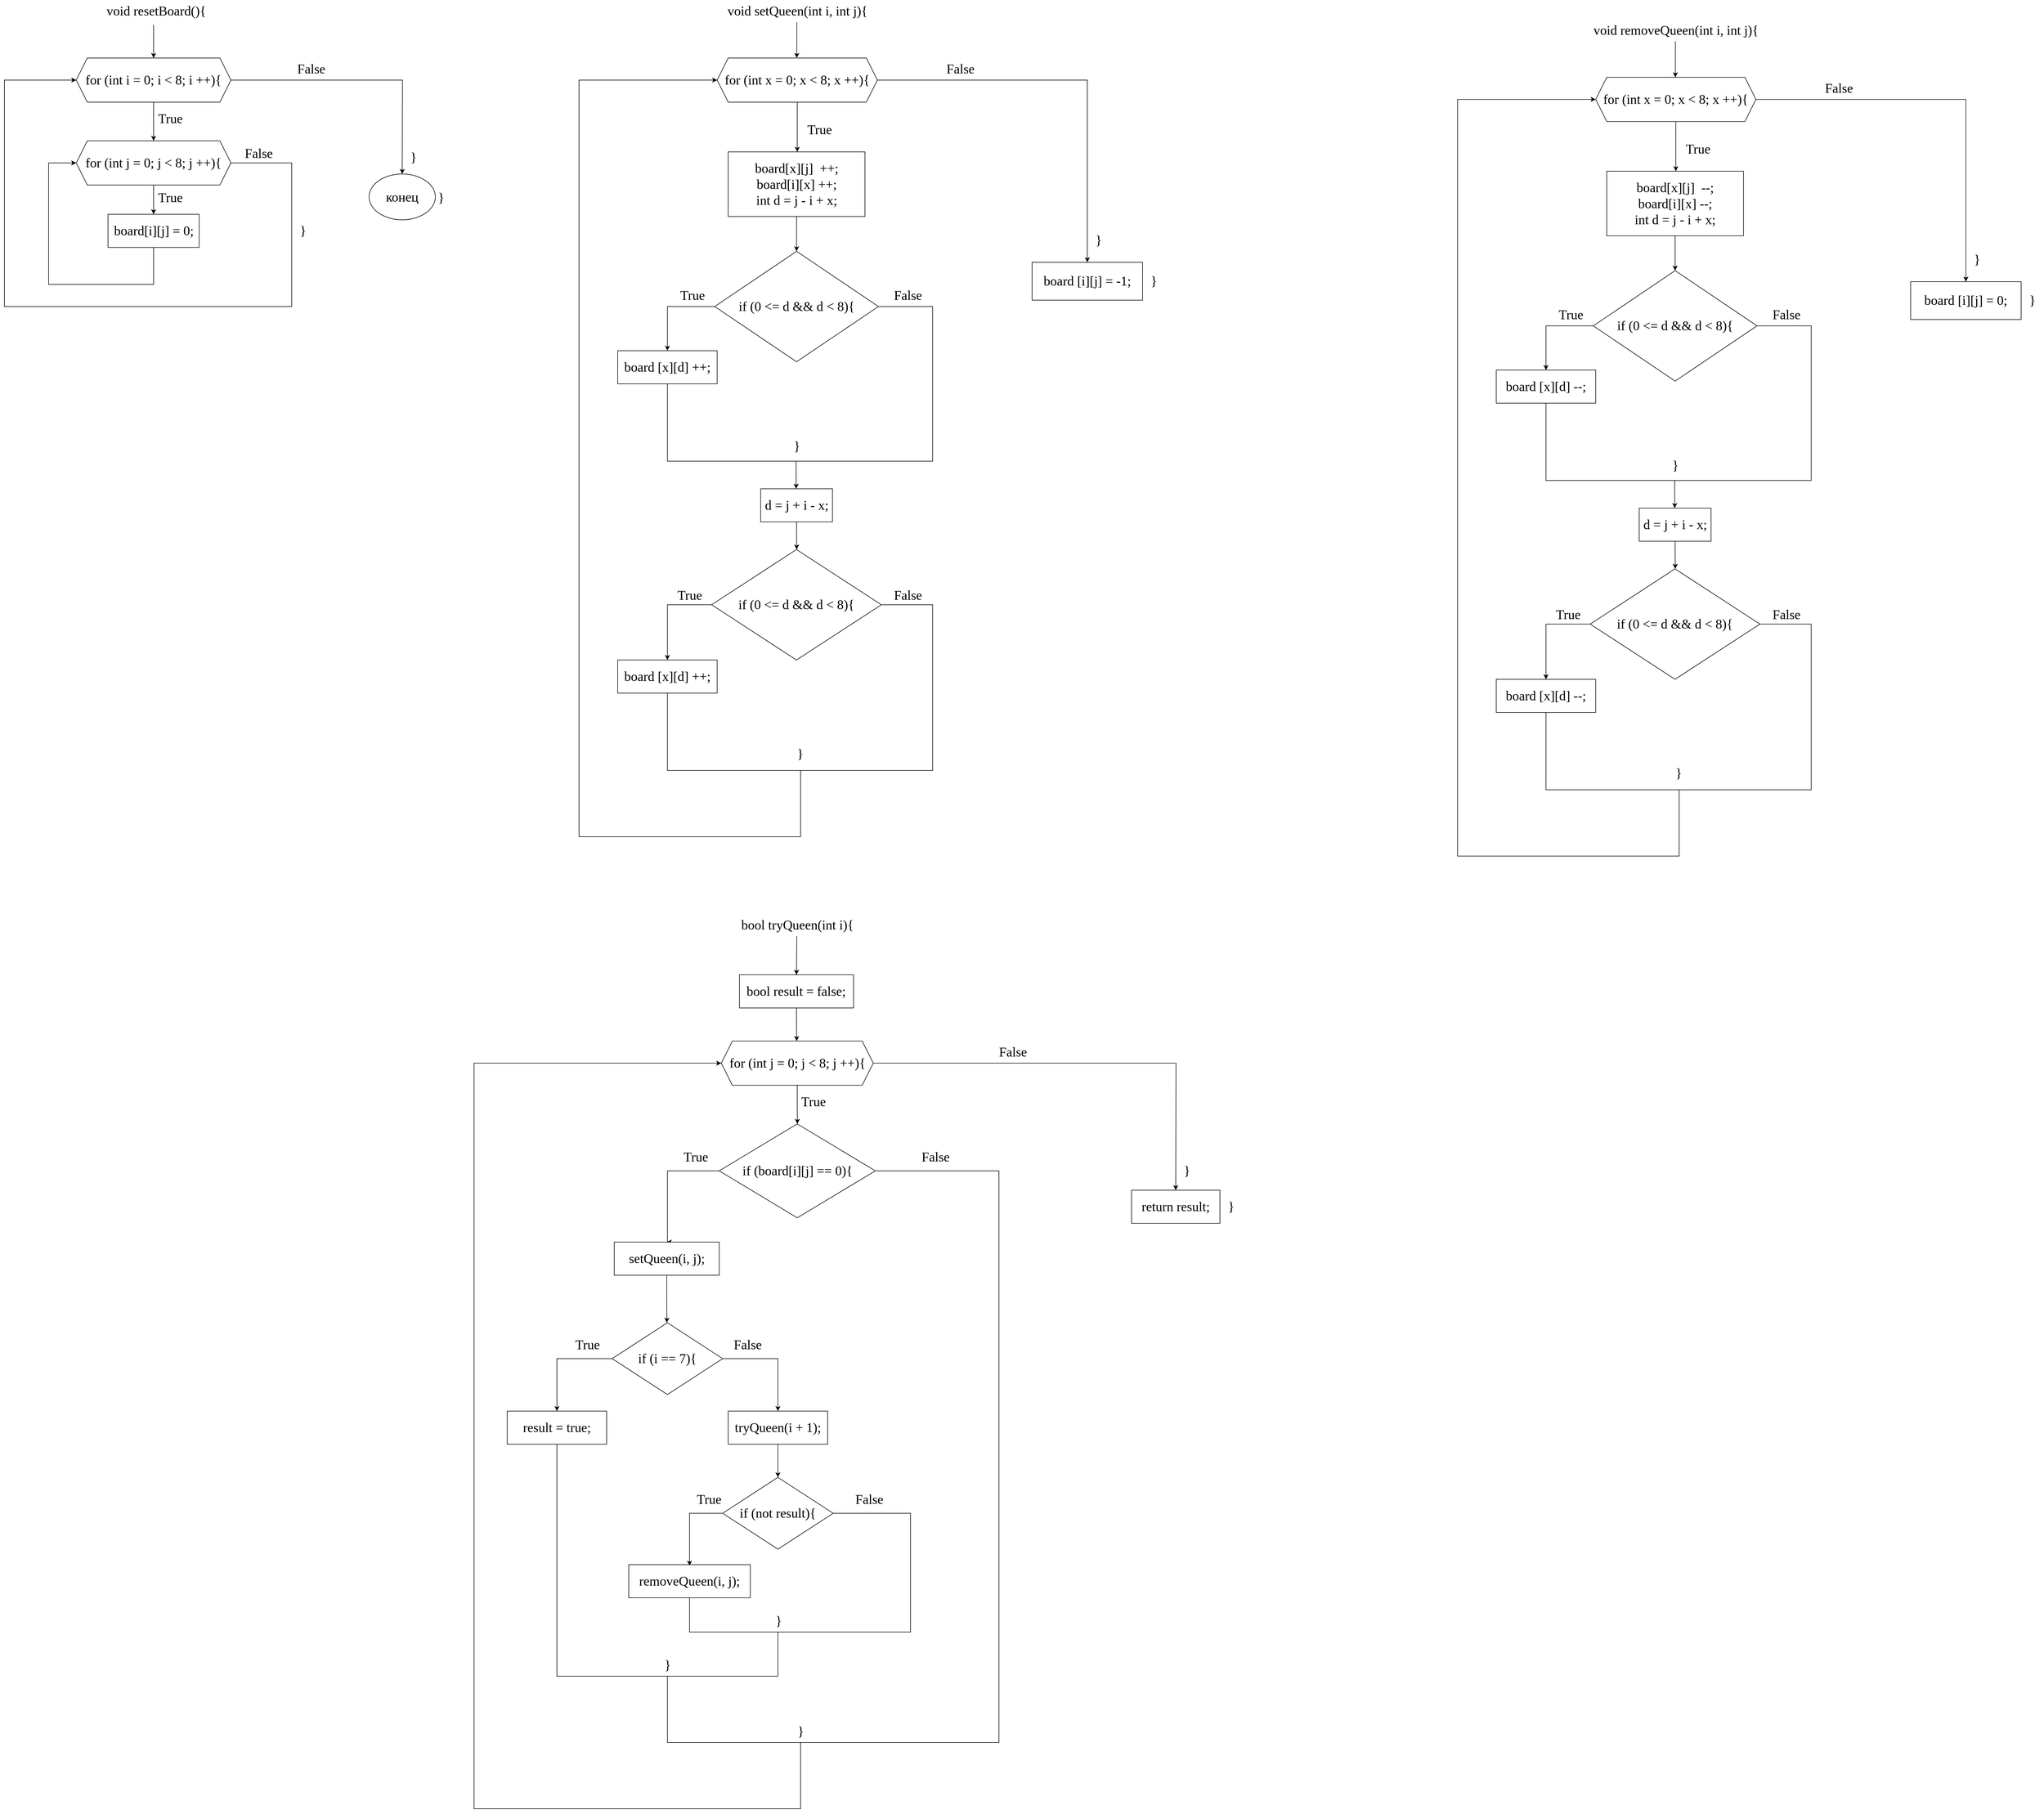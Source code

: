<mxfile version="22.1.2" type="device">
  <diagram name="Страница — 1" id="FWGb7FB_M1ZhrTtqjoIN">
    <mxGraphModel dx="4280" dy="3216" grid="1" gridSize="10" guides="1" tooltips="1" connect="1" arrows="1" fold="1" page="1" pageScale="1" pageWidth="827" pageHeight="1169" math="0" shadow="0">
      <root>
        <mxCell id="0" />
        <mxCell id="1" parent="0" />
        <mxCell id="GF1Wdmy1YUisDk9Af-3S-17" value="void resetBoard(){" style="text;html=1;strokeColor=none;fillColor=none;align=center;verticalAlign=middle;whiteSpace=wrap;rounded=0;fontSize=24;fontFamily=Times New Roman;fontColor=default;" vertex="1" parent="1">
          <mxGeometry x="20" y="-550" width="190" height="30" as="geometry" />
        </mxCell>
        <mxCell id="GF1Wdmy1YUisDk9Af-3S-18" value="" style="endArrow=classic;html=1;rounded=0;fontFamily=Times New Roman;fontSize=24;fontColor=default;" edge="1" parent="1">
          <mxGeometry width="50" height="50" relative="1" as="geometry">
            <mxPoint x="110" y="-510" as="sourcePoint" />
            <mxPoint x="110" y="-450" as="targetPoint" />
          </mxGeometry>
        </mxCell>
        <mxCell id="GF1Wdmy1YUisDk9Af-3S-20" style="edgeStyle=orthogonalEdgeStyle;rounded=0;orthogonalLoop=1;jettySize=auto;html=1;exitX=0.5;exitY=1;exitDx=0;exitDy=0;fontFamily=Times New Roman;fontSize=24;fontColor=default;" edge="1" parent="1" source="GF1Wdmy1YUisDk9Af-3S-19">
          <mxGeometry relative="1" as="geometry">
            <mxPoint x="110" y="-300" as="targetPoint" />
          </mxGeometry>
        </mxCell>
        <mxCell id="GF1Wdmy1YUisDk9Af-3S-30" style="edgeStyle=orthogonalEdgeStyle;rounded=0;orthogonalLoop=1;jettySize=auto;html=1;exitX=1;exitY=0.5;exitDx=0;exitDy=0;fontFamily=Times New Roman;fontSize=24;fontColor=default;" edge="1" parent="1" source="GF1Wdmy1YUisDk9Af-3S-19">
          <mxGeometry relative="1" as="geometry">
            <mxPoint x="560" y="-240.0" as="targetPoint" />
          </mxGeometry>
        </mxCell>
        <mxCell id="GF1Wdmy1YUisDk9Af-3S-19" value="for (int i = 0; i &amp;lt; 8; i ++){" style="shape=hexagon;perimeter=hexagonPerimeter2;whiteSpace=wrap;html=1;fixedSize=1;strokeColor=default;align=center;verticalAlign=middle;fontFamily=Times New Roman;fontSize=24;fontColor=default;fillColor=default;" vertex="1" parent="1">
          <mxGeometry x="-30" y="-450" width="280" height="80" as="geometry" />
        </mxCell>
        <mxCell id="GF1Wdmy1YUisDk9Af-3S-23" style="edgeStyle=orthogonalEdgeStyle;rounded=0;orthogonalLoop=1;jettySize=auto;html=1;exitX=0.5;exitY=1;exitDx=0;exitDy=0;fontFamily=Times New Roman;fontSize=24;fontColor=default;" edge="1" parent="1" source="GF1Wdmy1YUisDk9Af-3S-22" target="GF1Wdmy1YUisDk9Af-3S-24">
          <mxGeometry relative="1" as="geometry">
            <mxPoint x="110" y="-150" as="targetPoint" />
          </mxGeometry>
        </mxCell>
        <mxCell id="GF1Wdmy1YUisDk9Af-3S-27" style="edgeStyle=orthogonalEdgeStyle;rounded=0;orthogonalLoop=1;jettySize=auto;html=1;exitX=1;exitY=0.5;exitDx=0;exitDy=0;entryX=0;entryY=0.5;entryDx=0;entryDy=0;fontFamily=Times New Roman;fontSize=24;fontColor=default;" edge="1" parent="1" source="GF1Wdmy1YUisDk9Af-3S-22" target="GF1Wdmy1YUisDk9Af-3S-19">
          <mxGeometry relative="1" as="geometry">
            <Array as="points">
              <mxPoint x="360" y="-260" />
              <mxPoint x="360" />
              <mxPoint x="-160" />
              <mxPoint x="-160" y="-410" />
            </Array>
          </mxGeometry>
        </mxCell>
        <mxCell id="GF1Wdmy1YUisDk9Af-3S-22" value="for (int j = 0; j &amp;lt; 8; j ++){" style="shape=hexagon;perimeter=hexagonPerimeter2;whiteSpace=wrap;html=1;fixedSize=1;strokeColor=default;align=center;verticalAlign=middle;fontFamily=Times New Roman;fontSize=24;fontColor=default;fillColor=default;" vertex="1" parent="1">
          <mxGeometry x="-30" y="-300" width="280" height="80" as="geometry" />
        </mxCell>
        <mxCell id="GF1Wdmy1YUisDk9Af-3S-25" style="edgeStyle=orthogonalEdgeStyle;rounded=0;orthogonalLoop=1;jettySize=auto;html=1;exitX=0.5;exitY=1;exitDx=0;exitDy=0;entryX=0;entryY=0.5;entryDx=0;entryDy=0;fontFamily=Times New Roman;fontSize=24;fontColor=default;" edge="1" parent="1" source="GF1Wdmy1YUisDk9Af-3S-24" target="GF1Wdmy1YUisDk9Af-3S-22">
          <mxGeometry relative="1" as="geometry">
            <Array as="points">
              <mxPoint x="110" y="-40" />
              <mxPoint x="-80" y="-40" />
              <mxPoint x="-80" y="-260" />
            </Array>
          </mxGeometry>
        </mxCell>
        <mxCell id="GF1Wdmy1YUisDk9Af-3S-24" value="board[i][j] = 0;" style="rounded=0;whiteSpace=wrap;html=1;strokeColor=default;align=center;verticalAlign=middle;fontFamily=Times New Roman;fontSize=24;fontColor=default;fillColor=default;" vertex="1" parent="1">
          <mxGeometry x="27.5" y="-167" width="165" height="60" as="geometry" />
        </mxCell>
        <mxCell id="GF1Wdmy1YUisDk9Af-3S-26" value="True" style="text;html=1;align=center;verticalAlign=middle;resizable=0;points=[];autosize=1;strokeColor=none;fillColor=none;fontSize=24;fontFamily=Times New Roman;fontColor=default;" vertex="1" parent="1">
          <mxGeometry x="105" y="-217" width="70" height="40" as="geometry" />
        </mxCell>
        <mxCell id="GF1Wdmy1YUisDk9Af-3S-28" value="True" style="text;html=1;align=center;verticalAlign=middle;resizable=0;points=[];autosize=1;strokeColor=none;fillColor=none;fontSize=24;fontFamily=Times New Roman;fontColor=default;" vertex="1" parent="1">
          <mxGeometry x="105" y="-360" width="70" height="40" as="geometry" />
        </mxCell>
        <mxCell id="GF1Wdmy1YUisDk9Af-3S-29" value="False" style="text;html=1;align=center;verticalAlign=middle;resizable=0;points=[];autosize=1;strokeColor=none;fillColor=none;fontSize=24;fontFamily=Times New Roman;fontColor=default;" vertex="1" parent="1">
          <mxGeometry x="265" y="-297" width="70" height="40" as="geometry" />
        </mxCell>
        <mxCell id="GF1Wdmy1YUisDk9Af-3S-31" value="False" style="text;html=1;align=center;verticalAlign=middle;resizable=0;points=[];autosize=1;strokeColor=none;fillColor=none;fontSize=24;fontFamily=Times New Roman;fontColor=default;" vertex="1" parent="1">
          <mxGeometry x="360" y="-450" width="70" height="40" as="geometry" />
        </mxCell>
        <mxCell id="GF1Wdmy1YUisDk9Af-3S-32" value="конец" style="ellipse;whiteSpace=wrap;html=1;strokeColor=default;align=center;verticalAlign=middle;fontFamily=Times New Roman;fontSize=24;fontColor=default;fillColor=default;" vertex="1" parent="1">
          <mxGeometry x="500" y="-240" width="120" height="83" as="geometry" />
        </mxCell>
        <mxCell id="GF1Wdmy1YUisDk9Af-3S-33" value="}" style="text;html=1;align=center;verticalAlign=middle;resizable=0;points=[];autosize=1;strokeColor=none;fillColor=none;fontSize=24;fontFamily=Times New Roman;fontColor=default;" vertex="1" parent="1">
          <mxGeometry x="610" y="-217" width="40" height="40" as="geometry" />
        </mxCell>
        <mxCell id="GF1Wdmy1YUisDk9Af-3S-34" value="void setQueen(int i, int j){" style="text;html=1;align=center;verticalAlign=middle;resizable=0;points=[];autosize=1;strokeColor=none;fillColor=none;fontSize=24;fontFamily=Times New Roman;fontColor=default;" vertex="1" parent="1">
          <mxGeometry x="1135" y="-555" width="280" height="40" as="geometry" />
        </mxCell>
        <mxCell id="GF1Wdmy1YUisDk9Af-3S-35" value="" style="endArrow=classic;html=1;rounded=0;fontFamily=Times New Roman;fontSize=24;fontColor=default;" edge="1" parent="1">
          <mxGeometry width="50" height="50" relative="1" as="geometry">
            <mxPoint x="1274.17" y="-515" as="sourcePoint" />
            <mxPoint x="1274.17" y="-450" as="targetPoint" />
          </mxGeometry>
        </mxCell>
        <mxCell id="GF1Wdmy1YUisDk9Af-3S-39" style="edgeStyle=orthogonalEdgeStyle;rounded=0;orthogonalLoop=1;jettySize=auto;html=1;exitX=0.5;exitY=1;exitDx=0;exitDy=0;fontFamily=Times New Roman;fontSize=24;fontColor=default;" edge="1" parent="1" source="GF1Wdmy1YUisDk9Af-3S-38">
          <mxGeometry relative="1" as="geometry">
            <mxPoint x="1275" y="-280" as="targetPoint" />
          </mxGeometry>
        </mxCell>
        <mxCell id="GF1Wdmy1YUisDk9Af-3S-61" style="edgeStyle=orthogonalEdgeStyle;rounded=0;orthogonalLoop=1;jettySize=auto;html=1;exitX=0;exitY=0.5;exitDx=0;exitDy=0;fontFamily=Times New Roman;fontSize=24;fontColor=default;startArrow=classic;startFill=1;endArrow=none;endFill=0;" edge="1" parent="1" source="GF1Wdmy1YUisDk9Af-3S-38">
          <mxGeometry relative="1" as="geometry">
            <mxPoint x="1280" y="840" as="targetPoint" />
            <Array as="points">
              <mxPoint x="880" y="-410" />
              <mxPoint x="880" y="960" />
              <mxPoint x="1281" y="960" />
            </Array>
          </mxGeometry>
        </mxCell>
        <mxCell id="GF1Wdmy1YUisDk9Af-3S-62" style="edgeStyle=orthogonalEdgeStyle;rounded=0;orthogonalLoop=1;jettySize=auto;html=1;exitX=1;exitY=0.5;exitDx=0;exitDy=0;fontFamily=Times New Roman;fontSize=24;fontColor=default;" edge="1" parent="1" source="GF1Wdmy1YUisDk9Af-3S-38">
          <mxGeometry relative="1" as="geometry">
            <mxPoint x="1800" y="-80" as="targetPoint" />
            <Array as="points">
              <mxPoint x="1800" y="-410" />
              <mxPoint x="1800" y="-100" />
            </Array>
          </mxGeometry>
        </mxCell>
        <mxCell id="GF1Wdmy1YUisDk9Af-3S-38" value="for (int x = 0; x &amp;lt; 8; x ++){" style="shape=hexagon;perimeter=hexagonPerimeter2;whiteSpace=wrap;html=1;fixedSize=1;strokeColor=default;align=center;verticalAlign=middle;fontFamily=Times New Roman;fontSize=24;fontColor=default;fillColor=default;" vertex="1" parent="1">
          <mxGeometry x="1130" y="-450" width="290" height="80" as="geometry" />
        </mxCell>
        <mxCell id="GF1Wdmy1YUisDk9Af-3S-40" value="True" style="text;html=1;align=center;verticalAlign=middle;resizable=0;points=[];autosize=1;strokeColor=none;fillColor=none;fontSize=24;fontFamily=Times New Roman;fontColor=default;" vertex="1" parent="1">
          <mxGeometry x="1280" y="-340" width="70" height="40" as="geometry" />
        </mxCell>
        <mxCell id="GF1Wdmy1YUisDk9Af-3S-43" style="edgeStyle=orthogonalEdgeStyle;rounded=0;orthogonalLoop=1;jettySize=auto;html=1;exitX=0.5;exitY=1;exitDx=0;exitDy=0;fontFamily=Times New Roman;fontSize=24;fontColor=default;entryX=0.5;entryY=0;entryDx=0;entryDy=0;" edge="1" parent="1" source="GF1Wdmy1YUisDk9Af-3S-41" target="GF1Wdmy1YUisDk9Af-3S-44">
          <mxGeometry relative="1" as="geometry">
            <mxPoint x="1273" y="-100" as="targetPoint" />
          </mxGeometry>
        </mxCell>
        <mxCell id="GF1Wdmy1YUisDk9Af-3S-41" value="board[x][j]&amp;nbsp; ++;&lt;br&gt;board[i][x] ++;&lt;br&gt;int d = j - i + x;" style="rounded=0;whiteSpace=wrap;html=1;strokeColor=default;align=center;verticalAlign=middle;fontFamily=Times New Roman;fontSize=24;fontColor=default;fillColor=default;" vertex="1" parent="1">
          <mxGeometry x="1150" y="-280" width="247.5" height="117" as="geometry" />
        </mxCell>
        <mxCell id="GF1Wdmy1YUisDk9Af-3S-45" style="edgeStyle=orthogonalEdgeStyle;rounded=0;orthogonalLoop=1;jettySize=auto;html=1;exitX=0;exitY=0.5;exitDx=0;exitDy=0;fontFamily=Times New Roman;fontSize=24;fontColor=default;" edge="1" parent="1" source="GF1Wdmy1YUisDk9Af-3S-44">
          <mxGeometry relative="1" as="geometry">
            <mxPoint x="1040" y="80" as="targetPoint" />
            <Array as="points">
              <mxPoint x="1040" />
            </Array>
          </mxGeometry>
        </mxCell>
        <mxCell id="GF1Wdmy1YUisDk9Af-3S-47" style="edgeStyle=orthogonalEdgeStyle;rounded=0;orthogonalLoop=1;jettySize=auto;html=1;exitX=1;exitY=0.5;exitDx=0;exitDy=0;fontFamily=Times New Roman;fontSize=24;fontColor=default;entryX=0.5;entryY=1;entryDx=0;entryDy=0;endArrow=none;endFill=0;" edge="1" parent="1" source="GF1Wdmy1YUisDk9Af-3S-44" target="GF1Wdmy1YUisDk9Af-3S-49">
          <mxGeometry relative="1" as="geometry">
            <mxPoint x="1520" y="80" as="targetPoint" />
            <Array as="points">
              <mxPoint x="1520" />
              <mxPoint x="1520" y="280" />
              <mxPoint x="1040" y="280" />
            </Array>
          </mxGeometry>
        </mxCell>
        <mxCell id="GF1Wdmy1YUisDk9Af-3S-44" value="if (0 &amp;lt;= d &amp;amp;&amp;amp; d &amp;lt; 8){" style="rhombus;whiteSpace=wrap;html=1;strokeColor=default;align=center;verticalAlign=middle;fontFamily=Times New Roman;fontSize=24;fontColor=default;fillColor=default;" vertex="1" parent="1">
          <mxGeometry x="1125.63" y="-100" width="296.25" height="200" as="geometry" />
        </mxCell>
        <mxCell id="GF1Wdmy1YUisDk9Af-3S-46" value="True" style="text;html=1;align=center;verticalAlign=middle;resizable=0;points=[];autosize=1;strokeColor=none;fillColor=none;fontSize=24;fontFamily=Times New Roman;fontColor=default;" vertex="1" parent="1">
          <mxGeometry x="1050" y="-40" width="70" height="40" as="geometry" />
        </mxCell>
        <mxCell id="GF1Wdmy1YUisDk9Af-3S-48" value="False" style="text;html=1;align=center;verticalAlign=middle;resizable=0;points=[];autosize=1;strokeColor=none;fillColor=none;fontSize=24;fontFamily=Times New Roman;fontColor=default;" vertex="1" parent="1">
          <mxGeometry x="1440" y="-40" width="70" height="40" as="geometry" />
        </mxCell>
        <mxCell id="GF1Wdmy1YUisDk9Af-3S-49" value="board [x][d] ++;" style="whiteSpace=wrap;html=1;strokeColor=default;align=center;verticalAlign=middle;fontFamily=Times New Roman;fontSize=24;fontColor=default;fillColor=default;" vertex="1" parent="1">
          <mxGeometry x="950" y="80" width="180" height="60" as="geometry" />
        </mxCell>
        <mxCell id="GF1Wdmy1YUisDk9Af-3S-51" value="" style="endArrow=classic;html=1;rounded=0;fontFamily=Times New Roman;fontSize=24;fontColor=default;" edge="1" parent="1">
          <mxGeometry width="50" height="50" relative="1" as="geometry">
            <mxPoint x="1272.92" y="280" as="sourcePoint" />
            <mxPoint x="1273" y="330" as="targetPoint" />
          </mxGeometry>
        </mxCell>
        <mxCell id="GF1Wdmy1YUisDk9Af-3S-54" style="edgeStyle=orthogonalEdgeStyle;rounded=0;orthogonalLoop=1;jettySize=auto;html=1;exitX=0.5;exitY=1;exitDx=0;exitDy=0;fontFamily=Times New Roman;fontSize=24;fontColor=default;" edge="1" parent="1" source="GF1Wdmy1YUisDk9Af-3S-53">
          <mxGeometry relative="1" as="geometry">
            <mxPoint x="1274" y="440" as="targetPoint" />
          </mxGeometry>
        </mxCell>
        <mxCell id="GF1Wdmy1YUisDk9Af-3S-53" value="d = j + i - x;" style="whiteSpace=wrap;html=1;strokeColor=default;align=center;verticalAlign=middle;fontFamily=Times New Roman;fontSize=24;fontColor=default;fillColor=default;" vertex="1" parent="1">
          <mxGeometry x="1208.75" y="330" width="130" height="60" as="geometry" />
        </mxCell>
        <mxCell id="GF1Wdmy1YUisDk9Af-3S-56" style="edgeStyle=orthogonalEdgeStyle;rounded=0;orthogonalLoop=1;jettySize=auto;html=1;exitX=0;exitY=0.5;exitDx=0;exitDy=0;fontFamily=Times New Roman;fontSize=24;fontColor=default;" edge="1" parent="1" source="GF1Wdmy1YUisDk9Af-3S-55">
          <mxGeometry relative="1" as="geometry">
            <mxPoint x="1040" y="640" as="targetPoint" />
            <Array as="points">
              <mxPoint x="1040" y="540" />
            </Array>
          </mxGeometry>
        </mxCell>
        <mxCell id="GF1Wdmy1YUisDk9Af-3S-58" style="edgeStyle=orthogonalEdgeStyle;rounded=0;orthogonalLoop=1;jettySize=auto;html=1;exitX=1;exitY=0.5;exitDx=0;exitDy=0;fontFamily=Times New Roman;fontSize=24;fontColor=default;entryX=0.5;entryY=1;entryDx=0;entryDy=0;endArrow=none;endFill=0;" edge="1" parent="1" source="GF1Wdmy1YUisDk9Af-3S-55" target="GF1Wdmy1YUisDk9Af-3S-60">
          <mxGeometry relative="1" as="geometry">
            <mxPoint x="1520" y="640" as="targetPoint" />
            <Array as="points">
              <mxPoint x="1520" y="540" />
              <mxPoint x="1520" y="840" />
              <mxPoint x="1040" y="840" />
            </Array>
          </mxGeometry>
        </mxCell>
        <mxCell id="GF1Wdmy1YUisDk9Af-3S-55" value="if (0 &amp;lt;= d &amp;amp;&amp;amp; d &amp;lt; 8){" style="rhombus;whiteSpace=wrap;html=1;strokeColor=default;align=center;verticalAlign=middle;fontFamily=Times New Roman;fontSize=24;fontColor=default;fillColor=default;" vertex="1" parent="1">
          <mxGeometry x="1120" y="440" width="307.18" height="200" as="geometry" />
        </mxCell>
        <mxCell id="GF1Wdmy1YUisDk9Af-3S-57" value="True" style="text;html=1;align=center;verticalAlign=middle;resizable=0;points=[];autosize=1;strokeColor=none;fillColor=none;fontSize=24;fontFamily=Times New Roman;fontColor=default;" vertex="1" parent="1">
          <mxGeometry x="1045" y="503" width="70" height="40" as="geometry" />
        </mxCell>
        <mxCell id="GF1Wdmy1YUisDk9Af-3S-59" value="False" style="text;html=1;align=center;verticalAlign=middle;resizable=0;points=[];autosize=1;strokeColor=none;fillColor=none;fontSize=24;fontFamily=Times New Roman;fontColor=default;" vertex="1" parent="1">
          <mxGeometry x="1440" y="503" width="70" height="40" as="geometry" />
        </mxCell>
        <mxCell id="GF1Wdmy1YUisDk9Af-3S-60" value="board [x][d] ++;" style="whiteSpace=wrap;html=1;strokeColor=default;align=center;verticalAlign=middle;fontFamily=Times New Roman;fontSize=24;fontColor=default;fillColor=default;" vertex="1" parent="1">
          <mxGeometry x="950" y="640" width="180" height="60" as="geometry" />
        </mxCell>
        <mxCell id="GF1Wdmy1YUisDk9Af-3S-63" value="False" style="text;html=1;align=center;verticalAlign=middle;resizable=0;points=[];autosize=1;strokeColor=none;fillColor=none;fontSize=24;fontFamily=Times New Roman;fontColor=default;" vertex="1" parent="1">
          <mxGeometry x="1535" y="-450" width="70" height="40" as="geometry" />
        </mxCell>
        <mxCell id="GF1Wdmy1YUisDk9Af-3S-64" value="board [i][j] = -1;" style="rounded=0;whiteSpace=wrap;html=1;strokeColor=default;align=center;verticalAlign=middle;fontFamily=Times New Roman;fontSize=24;fontColor=default;fillColor=default;" vertex="1" parent="1">
          <mxGeometry x="1700" y="-80" width="200" height="68.5" as="geometry" />
        </mxCell>
        <mxCell id="GF1Wdmy1YUisDk9Af-3S-65" value="}" style="text;html=1;align=center;verticalAlign=middle;resizable=0;points=[];autosize=1;strokeColor=none;fillColor=none;fontSize=24;fontFamily=Times New Roman;fontColor=default;" vertex="1" parent="1">
          <mxGeometry x="1900" y="-65.75" width="40" height="40" as="geometry" />
        </mxCell>
        <mxCell id="GF1Wdmy1YUisDk9Af-3S-66" value="}" style="text;html=1;align=center;verticalAlign=middle;resizable=0;points=[];autosize=1;strokeColor=none;fillColor=none;fontSize=24;fontFamily=Times New Roman;fontColor=default;" vertex="1" parent="1">
          <mxGeometry x="1800" y="-140" width="40" height="40" as="geometry" />
        </mxCell>
        <mxCell id="GF1Wdmy1YUisDk9Af-3S-67" value="}" style="text;html=1;align=center;verticalAlign=middle;resizable=0;points=[];autosize=1;strokeColor=none;fillColor=none;fontSize=24;fontFamily=Times New Roman;fontColor=default;" vertex="1" parent="1">
          <mxGeometry x="560" y="-290" width="40" height="40" as="geometry" />
        </mxCell>
        <mxCell id="GF1Wdmy1YUisDk9Af-3S-68" value="}" style="text;html=1;align=center;verticalAlign=middle;resizable=0;points=[];autosize=1;strokeColor=none;fillColor=none;fontSize=24;fontFamily=Times New Roman;fontColor=default;" vertex="1" parent="1">
          <mxGeometry x="360" y="-157" width="40" height="40" as="geometry" />
        </mxCell>
        <mxCell id="GF1Wdmy1YUisDk9Af-3S-69" value="}" style="text;html=1;align=center;verticalAlign=middle;resizable=0;points=[];autosize=1;strokeColor=none;fillColor=none;fontSize=24;fontFamily=Times New Roman;fontColor=default;" vertex="1" parent="1">
          <mxGeometry x="1253.59" y="233" width="40" height="40" as="geometry" />
        </mxCell>
        <mxCell id="GF1Wdmy1YUisDk9Af-3S-70" value="}" style="text;html=1;align=center;verticalAlign=middle;resizable=0;points=[];autosize=1;strokeColor=none;fillColor=none;fontSize=24;fontFamily=Times New Roman;fontColor=default;" vertex="1" parent="1">
          <mxGeometry x="1260" y="790" width="40" height="40" as="geometry" />
        </mxCell>
        <mxCell id="GF1Wdmy1YUisDk9Af-3S-104" value="void removeQueen(int i, int j){" style="text;html=1;align=center;verticalAlign=middle;resizable=0;points=[];autosize=1;strokeColor=none;fillColor=none;fontSize=24;fontFamily=Times New Roman;fontColor=default;" vertex="1" parent="1">
          <mxGeometry x="2705.14" y="-520" width="320" height="40" as="geometry" />
        </mxCell>
        <mxCell id="GF1Wdmy1YUisDk9Af-3S-105" value="" style="endArrow=classic;html=1;rounded=0;fontFamily=Times New Roman;fontSize=24;fontColor=default;" edge="1" parent="1">
          <mxGeometry width="50" height="50" relative="1" as="geometry">
            <mxPoint x="2864.31" y="-480" as="sourcePoint" />
            <mxPoint x="2864.31" y="-415" as="targetPoint" />
          </mxGeometry>
        </mxCell>
        <mxCell id="GF1Wdmy1YUisDk9Af-3S-106" style="edgeStyle=orthogonalEdgeStyle;rounded=0;orthogonalLoop=1;jettySize=auto;html=1;exitX=0.5;exitY=1;exitDx=0;exitDy=0;fontFamily=Times New Roman;fontSize=24;fontColor=default;" edge="1" parent="1" source="GF1Wdmy1YUisDk9Af-3S-109">
          <mxGeometry relative="1" as="geometry">
            <mxPoint x="2865.14" y="-245" as="targetPoint" />
          </mxGeometry>
        </mxCell>
        <mxCell id="GF1Wdmy1YUisDk9Af-3S-107" style="edgeStyle=orthogonalEdgeStyle;rounded=0;orthogonalLoop=1;jettySize=auto;html=1;exitX=0;exitY=0.5;exitDx=0;exitDy=0;fontFamily=Times New Roman;fontSize=24;fontColor=default;startArrow=classic;startFill=1;endArrow=none;endFill=0;" edge="1" parent="1" source="GF1Wdmy1YUisDk9Af-3S-109">
          <mxGeometry relative="1" as="geometry">
            <mxPoint x="2870.14" y="875" as="targetPoint" />
            <Array as="points">
              <mxPoint x="2470.14" y="-375" />
              <mxPoint x="2470.14" y="995" />
              <mxPoint x="2871.14" y="995" />
            </Array>
          </mxGeometry>
        </mxCell>
        <mxCell id="GF1Wdmy1YUisDk9Af-3S-108" style="edgeStyle=orthogonalEdgeStyle;rounded=0;orthogonalLoop=1;jettySize=auto;html=1;exitX=1;exitY=0.5;exitDx=0;exitDy=0;fontFamily=Times New Roman;fontSize=24;fontColor=default;" edge="1" parent="1" source="GF1Wdmy1YUisDk9Af-3S-109">
          <mxGeometry relative="1" as="geometry">
            <mxPoint x="3390.14" y="-45" as="targetPoint" />
            <Array as="points">
              <mxPoint x="3390.14" y="-375" />
              <mxPoint x="3390.14" y="-65" />
            </Array>
          </mxGeometry>
        </mxCell>
        <mxCell id="GF1Wdmy1YUisDk9Af-3S-109" value="for (int x = 0; x &amp;lt; 8; x ++){" style="shape=hexagon;perimeter=hexagonPerimeter2;whiteSpace=wrap;html=1;fixedSize=1;strokeColor=default;align=center;verticalAlign=middle;fontFamily=Times New Roman;fontSize=24;fontColor=default;fillColor=default;" vertex="1" parent="1">
          <mxGeometry x="2720.14" y="-415" width="290" height="80" as="geometry" />
        </mxCell>
        <mxCell id="GF1Wdmy1YUisDk9Af-3S-110" value="True" style="text;html=1;align=center;verticalAlign=middle;resizable=0;points=[];autosize=1;strokeColor=none;fillColor=none;fontSize=24;fontFamily=Times New Roman;fontColor=default;" vertex="1" parent="1">
          <mxGeometry x="2870.14" y="-305" width="70" height="40" as="geometry" />
        </mxCell>
        <mxCell id="GF1Wdmy1YUisDk9Af-3S-111" style="edgeStyle=orthogonalEdgeStyle;rounded=0;orthogonalLoop=1;jettySize=auto;html=1;exitX=0.5;exitY=1;exitDx=0;exitDy=0;fontFamily=Times New Roman;fontSize=24;fontColor=default;entryX=0.5;entryY=0;entryDx=0;entryDy=0;" edge="1" parent="1" source="GF1Wdmy1YUisDk9Af-3S-112" target="GF1Wdmy1YUisDk9Af-3S-115">
          <mxGeometry relative="1" as="geometry">
            <mxPoint x="2863.14" y="-65" as="targetPoint" />
          </mxGeometry>
        </mxCell>
        <mxCell id="GF1Wdmy1YUisDk9Af-3S-112" value="board[x][j]&amp;nbsp; --;&lt;br&gt;board[i][x] --;&lt;br&gt;int d = j - i + x;" style="rounded=0;whiteSpace=wrap;html=1;strokeColor=default;align=center;verticalAlign=middle;fontFamily=Times New Roman;fontSize=24;fontColor=default;fillColor=default;" vertex="1" parent="1">
          <mxGeometry x="2740.14" y="-245" width="247.5" height="117" as="geometry" />
        </mxCell>
        <mxCell id="GF1Wdmy1YUisDk9Af-3S-113" style="edgeStyle=orthogonalEdgeStyle;rounded=0;orthogonalLoop=1;jettySize=auto;html=1;exitX=0;exitY=0.5;exitDx=0;exitDy=0;fontFamily=Times New Roman;fontSize=24;fontColor=default;" edge="1" parent="1" source="GF1Wdmy1YUisDk9Af-3S-115">
          <mxGeometry relative="1" as="geometry">
            <mxPoint x="2630.14" y="115" as="targetPoint" />
            <Array as="points">
              <mxPoint x="2630.14" y="35" />
            </Array>
          </mxGeometry>
        </mxCell>
        <mxCell id="GF1Wdmy1YUisDk9Af-3S-114" style="edgeStyle=orthogonalEdgeStyle;rounded=0;orthogonalLoop=1;jettySize=auto;html=1;exitX=1;exitY=0.5;exitDx=0;exitDy=0;fontFamily=Times New Roman;fontSize=24;fontColor=default;entryX=0.5;entryY=1;entryDx=0;entryDy=0;endArrow=none;endFill=0;" edge="1" parent="1" source="GF1Wdmy1YUisDk9Af-3S-115" target="GF1Wdmy1YUisDk9Af-3S-118">
          <mxGeometry relative="1" as="geometry">
            <mxPoint x="3110.14" y="115" as="targetPoint" />
            <Array as="points">
              <mxPoint x="3110.14" y="35" />
              <mxPoint x="3110.14" y="315" />
              <mxPoint x="2630.14" y="315" />
            </Array>
          </mxGeometry>
        </mxCell>
        <mxCell id="GF1Wdmy1YUisDk9Af-3S-115" value="if (0 &amp;lt;= d &amp;amp;&amp;amp; d &amp;lt; 8){" style="rhombus;whiteSpace=wrap;html=1;strokeColor=default;align=center;verticalAlign=middle;fontFamily=Times New Roman;fontSize=24;fontColor=default;fillColor=default;" vertex="1" parent="1">
          <mxGeometry x="2715.77" y="-65" width="296.25" height="200" as="geometry" />
        </mxCell>
        <mxCell id="GF1Wdmy1YUisDk9Af-3S-116" value="True" style="text;html=1;align=center;verticalAlign=middle;resizable=0;points=[];autosize=1;strokeColor=none;fillColor=none;fontSize=24;fontFamily=Times New Roman;fontColor=default;" vertex="1" parent="1">
          <mxGeometry x="2640.14" y="-5" width="70" height="40" as="geometry" />
        </mxCell>
        <mxCell id="GF1Wdmy1YUisDk9Af-3S-117" value="False" style="text;html=1;align=center;verticalAlign=middle;resizable=0;points=[];autosize=1;strokeColor=none;fillColor=none;fontSize=24;fontFamily=Times New Roman;fontColor=default;" vertex="1" parent="1">
          <mxGeometry x="3030.14" y="-5" width="70" height="40" as="geometry" />
        </mxCell>
        <mxCell id="GF1Wdmy1YUisDk9Af-3S-118" value="board [x][d] --;" style="whiteSpace=wrap;html=1;strokeColor=default;align=center;verticalAlign=middle;fontFamily=Times New Roman;fontSize=24;fontColor=default;fillColor=default;" vertex="1" parent="1">
          <mxGeometry x="2540.14" y="115" width="180" height="60" as="geometry" />
        </mxCell>
        <mxCell id="GF1Wdmy1YUisDk9Af-3S-119" value="" style="endArrow=classic;html=1;rounded=0;fontFamily=Times New Roman;fontSize=24;fontColor=default;" edge="1" parent="1">
          <mxGeometry width="50" height="50" relative="1" as="geometry">
            <mxPoint x="2863.06" y="315" as="sourcePoint" />
            <mxPoint x="2863.14" y="365" as="targetPoint" />
          </mxGeometry>
        </mxCell>
        <mxCell id="GF1Wdmy1YUisDk9Af-3S-120" style="edgeStyle=orthogonalEdgeStyle;rounded=0;orthogonalLoop=1;jettySize=auto;html=1;exitX=0.5;exitY=1;exitDx=0;exitDy=0;fontFamily=Times New Roman;fontSize=24;fontColor=default;" edge="1" parent="1" source="GF1Wdmy1YUisDk9Af-3S-121">
          <mxGeometry relative="1" as="geometry">
            <mxPoint x="2864.14" y="475" as="targetPoint" />
          </mxGeometry>
        </mxCell>
        <mxCell id="GF1Wdmy1YUisDk9Af-3S-121" value="d = j + i - x;" style="whiteSpace=wrap;html=1;strokeColor=default;align=center;verticalAlign=middle;fontFamily=Times New Roman;fontSize=24;fontColor=default;fillColor=default;" vertex="1" parent="1">
          <mxGeometry x="2798.89" y="365" width="130" height="60" as="geometry" />
        </mxCell>
        <mxCell id="GF1Wdmy1YUisDk9Af-3S-122" style="edgeStyle=orthogonalEdgeStyle;rounded=0;orthogonalLoop=1;jettySize=auto;html=1;exitX=0;exitY=0.5;exitDx=0;exitDy=0;fontFamily=Times New Roman;fontSize=24;fontColor=default;" edge="1" parent="1" source="GF1Wdmy1YUisDk9Af-3S-124">
          <mxGeometry relative="1" as="geometry">
            <mxPoint x="2630.14" y="675" as="targetPoint" />
            <Array as="points">
              <mxPoint x="2630.14" y="575" />
            </Array>
          </mxGeometry>
        </mxCell>
        <mxCell id="GF1Wdmy1YUisDk9Af-3S-123" style="edgeStyle=orthogonalEdgeStyle;rounded=0;orthogonalLoop=1;jettySize=auto;html=1;exitX=1;exitY=0.5;exitDx=0;exitDy=0;fontFamily=Times New Roman;fontSize=24;fontColor=default;entryX=0.5;entryY=1;entryDx=0;entryDy=0;endArrow=none;endFill=0;" edge="1" parent="1" source="GF1Wdmy1YUisDk9Af-3S-124" target="GF1Wdmy1YUisDk9Af-3S-127">
          <mxGeometry relative="1" as="geometry">
            <mxPoint x="3110.14" y="675" as="targetPoint" />
            <Array as="points">
              <mxPoint x="3110.14" y="575" />
              <mxPoint x="3110.14" y="875" />
              <mxPoint x="2630.14" y="875" />
            </Array>
          </mxGeometry>
        </mxCell>
        <mxCell id="GF1Wdmy1YUisDk9Af-3S-124" value="if (0 &amp;lt;= d &amp;amp;&amp;amp; d &amp;lt; 8){" style="rhombus;whiteSpace=wrap;html=1;strokeColor=default;align=center;verticalAlign=middle;fontFamily=Times New Roman;fontSize=24;fontColor=default;fillColor=default;" vertex="1" parent="1">
          <mxGeometry x="2710.14" y="475" width="307.18" height="200" as="geometry" />
        </mxCell>
        <mxCell id="GF1Wdmy1YUisDk9Af-3S-125" value="True" style="text;html=1;align=center;verticalAlign=middle;resizable=0;points=[];autosize=1;strokeColor=none;fillColor=none;fontSize=24;fontFamily=Times New Roman;fontColor=default;" vertex="1" parent="1">
          <mxGeometry x="2635.14" y="538" width="70" height="40" as="geometry" />
        </mxCell>
        <mxCell id="GF1Wdmy1YUisDk9Af-3S-126" value="False" style="text;html=1;align=center;verticalAlign=middle;resizable=0;points=[];autosize=1;strokeColor=none;fillColor=none;fontSize=24;fontFamily=Times New Roman;fontColor=default;" vertex="1" parent="1">
          <mxGeometry x="3030.14" y="538" width="70" height="40" as="geometry" />
        </mxCell>
        <mxCell id="GF1Wdmy1YUisDk9Af-3S-127" value="board [x][d] --;" style="whiteSpace=wrap;html=1;strokeColor=default;align=center;verticalAlign=middle;fontFamily=Times New Roman;fontSize=24;fontColor=default;fillColor=default;" vertex="1" parent="1">
          <mxGeometry x="2540.14" y="675" width="180" height="60" as="geometry" />
        </mxCell>
        <mxCell id="GF1Wdmy1YUisDk9Af-3S-128" value="False" style="text;html=1;align=center;verticalAlign=middle;resizable=0;points=[];autosize=1;strokeColor=none;fillColor=none;fontSize=24;fontFamily=Times New Roman;fontColor=default;" vertex="1" parent="1">
          <mxGeometry x="3125.14" y="-415" width="70" height="40" as="geometry" />
        </mxCell>
        <mxCell id="GF1Wdmy1YUisDk9Af-3S-129" value="board [i][j] = 0;" style="rounded=0;whiteSpace=wrap;html=1;strokeColor=default;align=center;verticalAlign=middle;fontFamily=Times New Roman;fontSize=24;fontColor=default;fillColor=default;" vertex="1" parent="1">
          <mxGeometry x="3290.14" y="-45" width="200" height="68.5" as="geometry" />
        </mxCell>
        <mxCell id="GF1Wdmy1YUisDk9Af-3S-130" value="}" style="text;html=1;align=center;verticalAlign=middle;resizable=0;points=[];autosize=1;strokeColor=none;fillColor=none;fontSize=24;fontFamily=Times New Roman;fontColor=default;" vertex="1" parent="1">
          <mxGeometry x="3490.14" y="-30.75" width="40" height="40" as="geometry" />
        </mxCell>
        <mxCell id="GF1Wdmy1YUisDk9Af-3S-131" value="}" style="text;html=1;align=center;verticalAlign=middle;resizable=0;points=[];autosize=1;strokeColor=none;fillColor=none;fontSize=24;fontFamily=Times New Roman;fontColor=default;" vertex="1" parent="1">
          <mxGeometry x="3390.14" y="-105" width="40" height="40" as="geometry" />
        </mxCell>
        <mxCell id="GF1Wdmy1YUisDk9Af-3S-132" value="}" style="text;html=1;align=center;verticalAlign=middle;resizable=0;points=[];autosize=1;strokeColor=none;fillColor=none;fontSize=24;fontFamily=Times New Roman;fontColor=default;" vertex="1" parent="1">
          <mxGeometry x="2843.73" y="268" width="40" height="40" as="geometry" />
        </mxCell>
        <mxCell id="GF1Wdmy1YUisDk9Af-3S-133" value="}" style="text;html=1;align=center;verticalAlign=middle;resizable=0;points=[];autosize=1;strokeColor=none;fillColor=none;fontSize=24;fontFamily=Times New Roman;fontColor=default;" vertex="1" parent="1">
          <mxGeometry x="2850.14" y="825" width="40" height="40" as="geometry" />
        </mxCell>
        <mxCell id="GF1Wdmy1YUisDk9Af-3S-134" value="bool tryQueen(int i){" style="text;html=1;align=center;verticalAlign=middle;resizable=0;points=[];autosize=1;strokeColor=none;fillColor=none;fontSize=24;fontFamily=Times New Roman;fontColor=default;" vertex="1" parent="1">
          <mxGeometry x="1160" y="1100" width="230" height="40" as="geometry" />
        </mxCell>
        <mxCell id="GF1Wdmy1YUisDk9Af-3S-135" value="" style="endArrow=classic;html=1;rounded=0;fontFamily=Times New Roman;fontSize=24;fontColor=default;entryX=0.5;entryY=0;entryDx=0;entryDy=0;" edge="1" parent="1" target="GF1Wdmy1YUisDk9Af-3S-164">
          <mxGeometry width="50" height="50" relative="1" as="geometry">
            <mxPoint x="1274.17" y="1140" as="sourcePoint" />
            <mxPoint x="1274.17" y="1205" as="targetPoint" />
          </mxGeometry>
        </mxCell>
        <mxCell id="GF1Wdmy1YUisDk9Af-3S-166" style="edgeStyle=orthogonalEdgeStyle;rounded=0;orthogonalLoop=1;jettySize=auto;html=1;exitX=0.5;exitY=1;exitDx=0;exitDy=0;fontFamily=Times New Roman;fontSize=24;fontColor=default;" edge="1" parent="1" source="GF1Wdmy1YUisDk9Af-3S-164">
          <mxGeometry relative="1" as="geometry">
            <mxPoint x="1274" y="1330" as="targetPoint" />
          </mxGeometry>
        </mxCell>
        <mxCell id="GF1Wdmy1YUisDk9Af-3S-164" value="bool result = false;" style="whiteSpace=wrap;html=1;strokeColor=default;align=center;verticalAlign=middle;fontFamily=Times New Roman;fontSize=24;fontColor=default;fillColor=default;" vertex="1" parent="1">
          <mxGeometry x="1170.38" y="1210" width="206.41" height="60" as="geometry" />
        </mxCell>
        <mxCell id="GF1Wdmy1YUisDk9Af-3S-168" style="edgeStyle=orthogonalEdgeStyle;rounded=0;orthogonalLoop=1;jettySize=auto;html=1;exitX=0.5;exitY=1;exitDx=0;exitDy=0;fontFamily=Times New Roman;fontSize=24;fontColor=default;" edge="1" parent="1" source="GF1Wdmy1YUisDk9Af-3S-167">
          <mxGeometry relative="1" as="geometry">
            <mxPoint x="1275.176" y="1480" as="targetPoint" />
          </mxGeometry>
        </mxCell>
        <mxCell id="GF1Wdmy1YUisDk9Af-3S-228" style="edgeStyle=orthogonalEdgeStyle;rounded=0;orthogonalLoop=1;jettySize=auto;html=1;exitX=0;exitY=0.5;exitDx=0;exitDy=0;fontFamily=Times New Roman;fontSize=24;fontColor=default;endArrow=none;endFill=0;startArrow=classic;startFill=1;" edge="1" parent="1" source="GF1Wdmy1YUisDk9Af-3S-167">
          <mxGeometry relative="1" as="geometry">
            <mxPoint x="1280" y="2600" as="targetPoint" />
            <Array as="points">
              <mxPoint x="690" y="1370" />
              <mxPoint x="690" y="2720" />
              <mxPoint x="1281" y="2720" />
            </Array>
          </mxGeometry>
        </mxCell>
        <mxCell id="GF1Wdmy1YUisDk9Af-3S-233" style="edgeStyle=orthogonalEdgeStyle;rounded=0;orthogonalLoop=1;jettySize=auto;html=1;exitX=1;exitY=0.5;exitDx=0;exitDy=0;fontFamily=Times New Roman;fontSize=24;fontColor=default;" edge="1" parent="1" source="GF1Wdmy1YUisDk9Af-3S-167">
          <mxGeometry relative="1" as="geometry">
            <mxPoint x="1960" y="1600" as="targetPoint" />
          </mxGeometry>
        </mxCell>
        <mxCell id="GF1Wdmy1YUisDk9Af-3S-167" value="for (int j = 0; j &amp;lt; 8; j ++){" style="shape=hexagon;perimeter=hexagonPerimeter2;whiteSpace=wrap;html=1;fixedSize=1;strokeColor=default;align=center;verticalAlign=middle;fontFamily=Times New Roman;fontSize=24;fontColor=default;fillColor=default;" vertex="1" parent="1">
          <mxGeometry x="1137.5" y="1330" width="275" height="80" as="geometry" />
        </mxCell>
        <mxCell id="GF1Wdmy1YUisDk9Af-3S-169" value="True" style="text;html=1;align=center;verticalAlign=middle;resizable=0;points=[];autosize=1;strokeColor=none;fillColor=none;fontSize=24;fontFamily=Times New Roman;fontColor=default;" vertex="1" parent="1">
          <mxGeometry x="1268.75" y="1420" width="70" height="40" as="geometry" />
        </mxCell>
        <mxCell id="GF1Wdmy1YUisDk9Af-3S-171" style="edgeStyle=orthogonalEdgeStyle;rounded=0;orthogonalLoop=1;jettySize=auto;html=1;exitX=0;exitY=0.5;exitDx=0;exitDy=0;fontFamily=Times New Roman;fontSize=24;fontColor=default;entryX=0.5;entryY=0;entryDx=0;entryDy=0;" edge="1" parent="1" source="GF1Wdmy1YUisDk9Af-3S-170" target="GF1Wdmy1YUisDk9Af-3S-205">
          <mxGeometry relative="1" as="geometry">
            <mxPoint x="1040" y="1720" as="targetPoint" />
            <Array as="points">
              <mxPoint x="1040" y="1565" />
              <mxPoint x="1040" y="1694" />
            </Array>
          </mxGeometry>
        </mxCell>
        <mxCell id="GF1Wdmy1YUisDk9Af-3S-203" style="edgeStyle=orthogonalEdgeStyle;rounded=0;orthogonalLoop=1;jettySize=auto;html=1;exitX=1;exitY=0.5;exitDx=0;exitDy=0;fontFamily=Times New Roman;fontSize=24;fontColor=default;endArrow=none;endFill=0;" edge="1" parent="1" source="GF1Wdmy1YUisDk9Af-3S-170">
          <mxGeometry relative="1" as="geometry">
            <mxPoint x="1040" y="2480" as="targetPoint" />
            <Array as="points">
              <mxPoint x="1640" y="1565" />
              <mxPoint x="1640" y="2600" />
              <mxPoint x="1040" y="2600" />
            </Array>
          </mxGeometry>
        </mxCell>
        <mxCell id="GF1Wdmy1YUisDk9Af-3S-170" value="if (board[i][j] == 0){" style="rhombus;whiteSpace=wrap;html=1;strokeColor=default;align=center;verticalAlign=middle;fontFamily=Times New Roman;fontSize=24;fontColor=default;fillColor=default;" vertex="1" parent="1">
          <mxGeometry x="1133.75" y="1480" width="282.5" height="170" as="geometry" />
        </mxCell>
        <mxCell id="GF1Wdmy1YUisDk9Af-3S-202" value="True" style="text;html=1;align=center;verticalAlign=middle;resizable=0;points=[];autosize=1;strokeColor=none;fillColor=none;fontSize=24;fontFamily=Times New Roman;fontColor=default;" vertex="1" parent="1">
          <mxGeometry x="1055.63" y="1520" width="70" height="40" as="geometry" />
        </mxCell>
        <mxCell id="GF1Wdmy1YUisDk9Af-3S-204" value="False" style="text;html=1;align=center;verticalAlign=middle;resizable=0;points=[];autosize=1;strokeColor=none;fillColor=none;fontSize=24;fontFamily=Times New Roman;fontColor=default;" vertex="1" parent="1">
          <mxGeometry x="1490" y="1520" width="70" height="40" as="geometry" />
        </mxCell>
        <mxCell id="GF1Wdmy1YUisDk9Af-3S-206" style="edgeStyle=orthogonalEdgeStyle;rounded=0;orthogonalLoop=1;jettySize=auto;html=1;exitX=0.5;exitY=1;exitDx=0;exitDy=0;fontFamily=Times New Roman;fontSize=24;fontColor=default;" edge="1" parent="1" source="GF1Wdmy1YUisDk9Af-3S-205">
          <mxGeometry relative="1" as="geometry">
            <mxPoint x="1039" y="1840" as="targetPoint" />
          </mxGeometry>
        </mxCell>
        <mxCell id="GF1Wdmy1YUisDk9Af-3S-205" value="setQueen(i, j);" style="whiteSpace=wrap;html=1;strokeColor=default;align=center;verticalAlign=middle;fontFamily=Times New Roman;fontSize=24;fontColor=default;fillColor=default;" vertex="1" parent="1">
          <mxGeometry x="943.75" y="1694" width="190" height="60" as="geometry" />
        </mxCell>
        <mxCell id="GF1Wdmy1YUisDk9Af-3S-208" style="edgeStyle=orthogonalEdgeStyle;rounded=0;orthogonalLoop=1;jettySize=auto;html=1;exitX=0;exitY=0.5;exitDx=0;exitDy=0;fontFamily=Times New Roman;fontSize=24;fontColor=default;" edge="1" parent="1" source="GF1Wdmy1YUisDk9Af-3S-207">
          <mxGeometry relative="1" as="geometry">
            <mxPoint x="840" y="2000" as="targetPoint" />
            <Array as="points">
              <mxPoint x="840" y="1905" />
              <mxPoint x="840" y="1960" />
            </Array>
          </mxGeometry>
        </mxCell>
        <mxCell id="GF1Wdmy1YUisDk9Af-3S-210" style="edgeStyle=orthogonalEdgeStyle;rounded=0;orthogonalLoop=1;jettySize=auto;html=1;exitX=1;exitY=0.5;exitDx=0;exitDy=0;fontFamily=Times New Roman;fontSize=24;fontColor=default;" edge="1" parent="1" source="GF1Wdmy1YUisDk9Af-3S-207">
          <mxGeometry relative="1" as="geometry">
            <mxPoint x="1240" y="2000" as="targetPoint" />
            <Array as="points">
              <mxPoint x="1240" y="1905" />
            </Array>
          </mxGeometry>
        </mxCell>
        <mxCell id="GF1Wdmy1YUisDk9Af-3S-207" value="if (i == 7){" style="rhombus;whiteSpace=wrap;html=1;strokeColor=default;align=center;verticalAlign=middle;fontFamily=Times New Roman;fontSize=24;fontColor=default;fillColor=default;" vertex="1" parent="1">
          <mxGeometry x="940" y="1840" width="200" height="130" as="geometry" />
        </mxCell>
        <mxCell id="GF1Wdmy1YUisDk9Af-3S-209" value="True" style="text;html=1;align=center;verticalAlign=middle;resizable=0;points=[];autosize=1;strokeColor=none;fillColor=none;fontSize=24;fontFamily=Times New Roman;fontColor=default;" vertex="1" parent="1">
          <mxGeometry x="860.0" y="1860" width="70" height="40" as="geometry" />
        </mxCell>
        <mxCell id="GF1Wdmy1YUisDk9Af-3S-211" value="False" style="text;html=1;align=center;verticalAlign=middle;resizable=0;points=[];autosize=1;strokeColor=none;fillColor=none;fontSize=24;fontFamily=Times New Roman;fontColor=default;" vertex="1" parent="1">
          <mxGeometry x="1150" y="1860" width="70" height="40" as="geometry" />
        </mxCell>
        <mxCell id="GF1Wdmy1YUisDk9Af-3S-227" style="edgeStyle=orthogonalEdgeStyle;rounded=0;orthogonalLoop=1;jettySize=auto;html=1;exitX=0.5;exitY=1;exitDx=0;exitDy=0;fontFamily=Times New Roman;fontSize=24;fontColor=default;endArrow=none;endFill=0;" edge="1" parent="1" source="GF1Wdmy1YUisDk9Af-3S-212">
          <mxGeometry relative="1" as="geometry">
            <mxPoint x="1240" y="2400" as="targetPoint" />
            <Array as="points">
              <mxPoint x="840" y="2480" />
              <mxPoint x="1240" y="2480" />
            </Array>
          </mxGeometry>
        </mxCell>
        <mxCell id="GF1Wdmy1YUisDk9Af-3S-212" value="result = true;" style="whiteSpace=wrap;html=1;strokeColor=default;align=center;verticalAlign=middle;fontFamily=Times New Roman;fontSize=24;fontColor=default;fillColor=default;" vertex="1" parent="1">
          <mxGeometry x="750" y="2000" width="180" height="60" as="geometry" />
        </mxCell>
        <mxCell id="GF1Wdmy1YUisDk9Af-3S-214" style="edgeStyle=orthogonalEdgeStyle;rounded=0;orthogonalLoop=1;jettySize=auto;html=1;exitX=0.5;exitY=1;exitDx=0;exitDy=0;fontFamily=Times New Roman;fontSize=24;fontColor=default;" edge="1" parent="1" source="GF1Wdmy1YUisDk9Af-3S-213" target="GF1Wdmy1YUisDk9Af-3S-215">
          <mxGeometry relative="1" as="geometry">
            <mxPoint x="1241" y="2120" as="targetPoint" />
          </mxGeometry>
        </mxCell>
        <mxCell id="GF1Wdmy1YUisDk9Af-3S-213" value="tryQueen(i + 1);" style="whiteSpace=wrap;html=1;strokeColor=default;align=center;verticalAlign=middle;fontFamily=Times New Roman;fontSize=24;fontColor=default;fillColor=default;" vertex="1" parent="1">
          <mxGeometry x="1150" y="2000" width="180" height="60" as="geometry" />
        </mxCell>
        <mxCell id="GF1Wdmy1YUisDk9Af-3S-216" style="edgeStyle=orthogonalEdgeStyle;rounded=0;orthogonalLoop=1;jettySize=auto;html=1;exitX=0;exitY=0.5;exitDx=0;exitDy=0;fontFamily=Times New Roman;fontSize=24;fontColor=default;" edge="1" parent="1" source="GF1Wdmy1YUisDk9Af-3S-215">
          <mxGeometry relative="1" as="geometry">
            <mxPoint x="1080" y="2280" as="targetPoint" />
            <Array as="points">
              <mxPoint x="1080" y="2185" />
            </Array>
          </mxGeometry>
        </mxCell>
        <mxCell id="GF1Wdmy1YUisDk9Af-3S-218" style="edgeStyle=orthogonalEdgeStyle;rounded=0;orthogonalLoop=1;jettySize=auto;html=1;exitX=1;exitY=0.5;exitDx=0;exitDy=0;fontFamily=Times New Roman;fontSize=24;fontColor=default;entryX=0.5;entryY=1;entryDx=0;entryDy=0;endArrow=none;endFill=0;" edge="1" parent="1" source="GF1Wdmy1YUisDk9Af-3S-215" target="GF1Wdmy1YUisDk9Af-3S-226">
          <mxGeometry relative="1" as="geometry">
            <mxPoint x="1410" y="2240" as="targetPoint" />
            <Array as="points">
              <mxPoint x="1480" y="2185" />
              <mxPoint x="1480" y="2400" />
              <mxPoint x="1080" y="2400" />
            </Array>
          </mxGeometry>
        </mxCell>
        <mxCell id="GF1Wdmy1YUisDk9Af-3S-215" value="if (not result){" style="rhombus;whiteSpace=wrap;html=1;strokeColor=default;align=center;verticalAlign=middle;fontFamily=Times New Roman;fontSize=24;fontColor=default;fillColor=default;" vertex="1" parent="1">
          <mxGeometry x="1140" y="2120" width="200" height="130" as="geometry" />
        </mxCell>
        <mxCell id="GF1Wdmy1YUisDk9Af-3S-217" value="True" style="text;html=1;align=center;verticalAlign=middle;resizable=0;points=[];autosize=1;strokeColor=none;fillColor=none;fontSize=24;fontFamily=Times New Roman;fontColor=default;" vertex="1" parent="1">
          <mxGeometry x="1080" y="2140" width="70" height="40" as="geometry" />
        </mxCell>
        <mxCell id="GF1Wdmy1YUisDk9Af-3S-222" value="False" style="text;html=1;align=center;verticalAlign=middle;resizable=0;points=[];autosize=1;strokeColor=none;fillColor=none;fontSize=24;fontFamily=Times New Roman;fontColor=default;" vertex="1" parent="1">
          <mxGeometry x="1370" y="2140" width="70" height="40" as="geometry" />
        </mxCell>
        <mxCell id="GF1Wdmy1YUisDk9Af-3S-226" value="removeQueen(i, j);" style="whiteSpace=wrap;html=1;strokeColor=default;align=center;verticalAlign=middle;fontFamily=Times New Roman;fontSize=24;fontColor=default;fillColor=default;" vertex="1" parent="1">
          <mxGeometry x="970" y="2278" width="220" height="60" as="geometry" />
        </mxCell>
        <mxCell id="GF1Wdmy1YUisDk9Af-3S-229" value="&lt;br&gt;}" style="text;html=1;align=center;verticalAlign=middle;resizable=0;points=[];autosize=1;strokeColor=none;fillColor=none;fontSize=24;fontFamily=Times New Roman;fontColor=default;" vertex="1" parent="1">
          <mxGeometry x="1221" y="2330" width="40" height="70" as="geometry" />
        </mxCell>
        <mxCell id="GF1Wdmy1YUisDk9Af-3S-231" value="&lt;br&gt;}" style="text;html=1;align=center;verticalAlign=middle;resizable=0;points=[];autosize=1;strokeColor=none;fillColor=none;fontSize=24;fontFamily=Times New Roman;fontColor=default;" vertex="1" parent="1">
          <mxGeometry x="1020" y="2410" width="40" height="70" as="geometry" />
        </mxCell>
        <mxCell id="GF1Wdmy1YUisDk9Af-3S-232" value="&lt;br&gt;}" style="text;html=1;align=center;verticalAlign=middle;resizable=0;points=[];autosize=1;strokeColor=none;fillColor=none;fontSize=24;fontFamily=Times New Roman;fontColor=default;" vertex="1" parent="1">
          <mxGeometry x="1261" y="2530" width="40" height="70" as="geometry" />
        </mxCell>
        <mxCell id="GF1Wdmy1YUisDk9Af-3S-234" value="return result;" style="whiteSpace=wrap;html=1;strokeColor=default;align=center;verticalAlign=middle;fontFamily=Times New Roman;fontSize=24;fontColor=default;fillColor=default;" vertex="1" parent="1">
          <mxGeometry x="1880" y="1600" width="160" height="60" as="geometry" />
        </mxCell>
        <mxCell id="GF1Wdmy1YUisDk9Af-3S-235" value="}" style="text;html=1;align=center;verticalAlign=middle;resizable=0;points=[];autosize=1;strokeColor=none;fillColor=none;fontSize=24;fontFamily=Times New Roman;fontColor=default;" vertex="1" parent="1">
          <mxGeometry x="1960" y="1545" width="40" height="40" as="geometry" />
        </mxCell>
        <mxCell id="GF1Wdmy1YUisDk9Af-3S-236" value="}" style="text;html=1;align=center;verticalAlign=middle;resizable=0;points=[];autosize=1;strokeColor=none;fillColor=none;fontSize=24;fontFamily=Times New Roman;fontColor=default;" vertex="1" parent="1">
          <mxGeometry x="2040" y="1610" width="40" height="40" as="geometry" />
        </mxCell>
        <mxCell id="GF1Wdmy1YUisDk9Af-3S-239" value="False" style="text;html=1;align=center;verticalAlign=middle;resizable=0;points=[];autosize=1;strokeColor=none;fillColor=none;fontSize=24;fontFamily=Times New Roman;fontColor=default;" vertex="1" parent="1">
          <mxGeometry x="1630" y="1330" width="70" height="40" as="geometry" />
        </mxCell>
      </root>
    </mxGraphModel>
  </diagram>
</mxfile>
